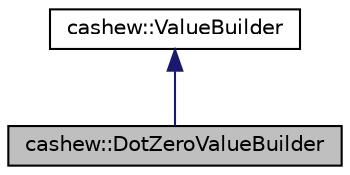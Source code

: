 digraph "cashew::DotZeroValueBuilder"
{
  edge [fontname="Helvetica",fontsize="10",labelfontname="Helvetica",labelfontsize="10"];
  node [fontname="Helvetica",fontsize="10",shape=record];
  Node2 [label="cashew::DotZeroValueBuilder",height=0.2,width=0.4,color="black", fillcolor="grey75", style="filled", fontcolor="black"];
  Node3 -> Node2 [dir="back",color="midnightblue",fontsize="10",style="solid",fontname="Helvetica"];
  Node3 [label="cashew::ValueBuilder",height=0.2,width=0.4,color="black", fillcolor="white", style="filled",URL="$classcashew_1_1_value_builder.html"];
}
